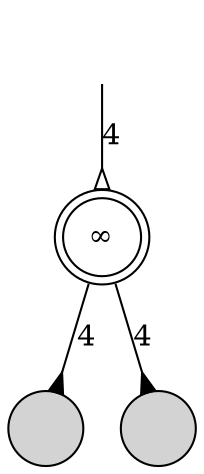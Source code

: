 digraph
{
	node [shape=circle, style=filled, label=""];
	edge [dir=both, arrowtail=none, arrowhead=none];

	p -> n [label=4, arrowhead=oinv];
	n -> c0 [label=4, arrowhead=inv];
	n -> c1 [label=4, arrowhead=inv];

	p [style=invisible];
	n [shape=doublecircle, style=solid, label="&infin;"];
}
